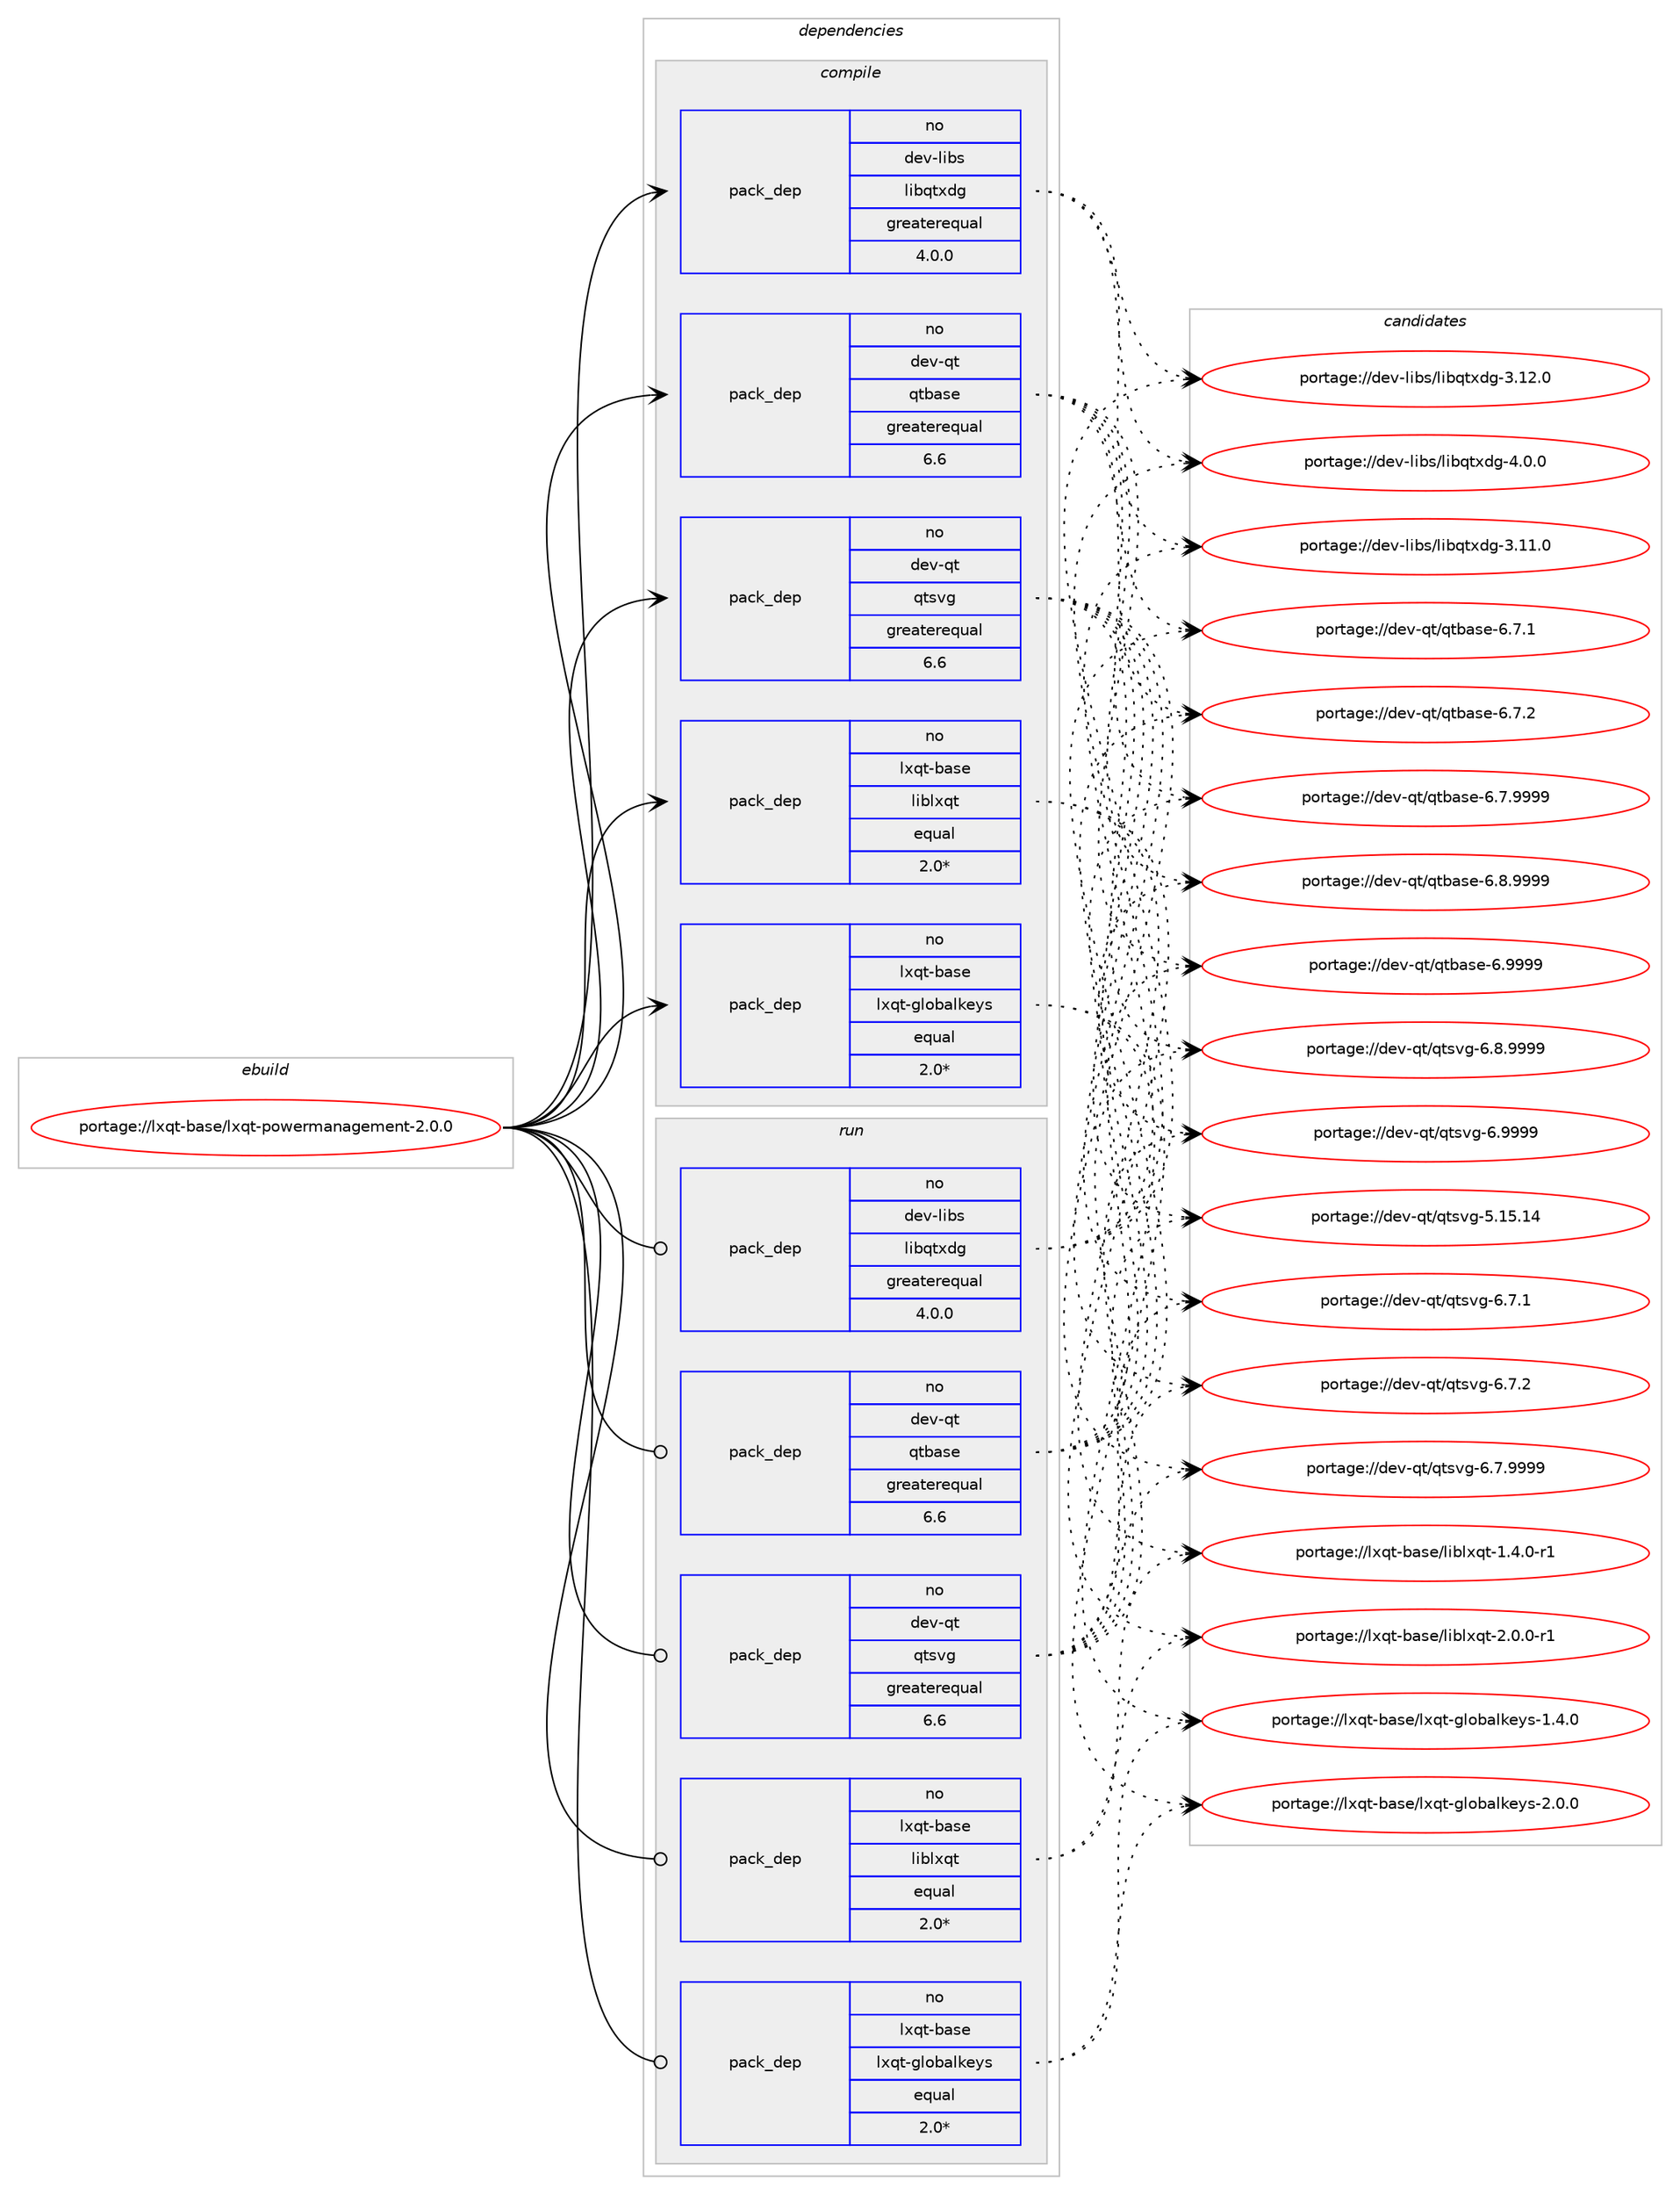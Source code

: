 digraph prolog {

# *************
# Graph options
# *************

newrank=true;
concentrate=true;
compound=true;
graph [rankdir=LR,fontname=Helvetica,fontsize=10,ranksep=1.5];#, ranksep=2.5, nodesep=0.2];
edge  [arrowhead=vee];
node  [fontname=Helvetica,fontsize=10];

# **********
# The ebuild
# **********

subgraph cluster_leftcol {
color=gray;
rank=same;
label=<<i>ebuild</i>>;
id [label="portage://lxqt-base/lxqt-powermanagement-2.0.0", color=red, width=4, href="../lxqt-base/lxqt-powermanagement-2.0.0.svg"];
}

# ****************
# The dependencies
# ****************

subgraph cluster_midcol {
color=gray;
label=<<i>dependencies</i>>;
subgraph cluster_compile {
fillcolor="#eeeeee";
style=filled;
label=<<i>compile</i>>;
subgraph pack74729 {
dependency144203 [label=<<TABLE BORDER="0" CELLBORDER="1" CELLSPACING="0" CELLPADDING="4" WIDTH="220"><TR><TD ROWSPAN="6" CELLPADDING="30">pack_dep</TD></TR><TR><TD WIDTH="110">no</TD></TR><TR><TD>dev-libs</TD></TR><TR><TD>libqtxdg</TD></TR><TR><TD>greaterequal</TD></TR><TR><TD>4.0.0</TD></TR></TABLE>>, shape=none, color=blue];
}
id:e -> dependency144203:w [weight=20,style="solid",arrowhead="vee"];
subgraph pack74730 {
dependency144204 [label=<<TABLE BORDER="0" CELLBORDER="1" CELLSPACING="0" CELLPADDING="4" WIDTH="220"><TR><TD ROWSPAN="6" CELLPADDING="30">pack_dep</TD></TR><TR><TD WIDTH="110">no</TD></TR><TR><TD>dev-qt</TD></TR><TR><TD>qtbase</TD></TR><TR><TD>greaterequal</TD></TR><TR><TD>6.6</TD></TR></TABLE>>, shape=none, color=blue];
}
id:e -> dependency144204:w [weight=20,style="solid",arrowhead="vee"];
subgraph pack74731 {
dependency144205 [label=<<TABLE BORDER="0" CELLBORDER="1" CELLSPACING="0" CELLPADDING="4" WIDTH="220"><TR><TD ROWSPAN="6" CELLPADDING="30">pack_dep</TD></TR><TR><TD WIDTH="110">no</TD></TR><TR><TD>dev-qt</TD></TR><TR><TD>qtsvg</TD></TR><TR><TD>greaterequal</TD></TR><TR><TD>6.6</TD></TR></TABLE>>, shape=none, color=blue];
}
id:e -> dependency144205:w [weight=20,style="solid",arrowhead="vee"];
# *** BEGIN UNKNOWN DEPENDENCY TYPE (TODO) ***
# id -> package_dependency(portage://lxqt-base/lxqt-powermanagement-2.0.0,install,no,kde-frameworks,kidletime,none,[,,],[slot(6)],[])
# *** END UNKNOWN DEPENDENCY TYPE (TODO) ***

# *** BEGIN UNKNOWN DEPENDENCY TYPE (TODO) ***
# id -> package_dependency(portage://lxqt-base/lxqt-powermanagement-2.0.0,install,no,kde-frameworks,kwindowsystem,none,[,,],[slot(6)],[])
# *** END UNKNOWN DEPENDENCY TYPE (TODO) ***

# *** BEGIN UNKNOWN DEPENDENCY TYPE (TODO) ***
# id -> package_dependency(portage://lxqt-base/lxqt-powermanagement-2.0.0,install,no,kde-frameworks,solid,none,[,,],[slot(6)],[])
# *** END UNKNOWN DEPENDENCY TYPE (TODO) ***

subgraph pack74732 {
dependency144206 [label=<<TABLE BORDER="0" CELLBORDER="1" CELLSPACING="0" CELLPADDING="4" WIDTH="220"><TR><TD ROWSPAN="6" CELLPADDING="30">pack_dep</TD></TR><TR><TD WIDTH="110">no</TD></TR><TR><TD>lxqt-base</TD></TR><TR><TD>liblxqt</TD></TR><TR><TD>equal</TD></TR><TR><TD>2.0*</TD></TR></TABLE>>, shape=none, color=blue];
}
id:e -> dependency144206:w [weight=20,style="solid",arrowhead="vee"];
subgraph pack74733 {
dependency144207 [label=<<TABLE BORDER="0" CELLBORDER="1" CELLSPACING="0" CELLPADDING="4" WIDTH="220"><TR><TD ROWSPAN="6" CELLPADDING="30">pack_dep</TD></TR><TR><TD WIDTH="110">no</TD></TR><TR><TD>lxqt-base</TD></TR><TR><TD>lxqt-globalkeys</TD></TR><TR><TD>equal</TD></TR><TR><TD>2.0*</TD></TR></TABLE>>, shape=none, color=blue];
}
id:e -> dependency144207:w [weight=20,style="solid",arrowhead="vee"];
# *** BEGIN UNKNOWN DEPENDENCY TYPE (TODO) ***
# id -> package_dependency(portage://lxqt-base/lxqt-powermanagement-2.0.0,install,no,sys-power,upower,none,[,,],[],[])
# *** END UNKNOWN DEPENDENCY TYPE (TODO) ***

}
subgraph cluster_compileandrun {
fillcolor="#eeeeee";
style=filled;
label=<<i>compile and run</i>>;
}
subgraph cluster_run {
fillcolor="#eeeeee";
style=filled;
label=<<i>run</i>>;
subgraph pack74734 {
dependency144208 [label=<<TABLE BORDER="0" CELLBORDER="1" CELLSPACING="0" CELLPADDING="4" WIDTH="220"><TR><TD ROWSPAN="6" CELLPADDING="30">pack_dep</TD></TR><TR><TD WIDTH="110">no</TD></TR><TR><TD>dev-libs</TD></TR><TR><TD>libqtxdg</TD></TR><TR><TD>greaterequal</TD></TR><TR><TD>4.0.0</TD></TR></TABLE>>, shape=none, color=blue];
}
id:e -> dependency144208:w [weight=20,style="solid",arrowhead="odot"];
subgraph pack74735 {
dependency144209 [label=<<TABLE BORDER="0" CELLBORDER="1" CELLSPACING="0" CELLPADDING="4" WIDTH="220"><TR><TD ROWSPAN="6" CELLPADDING="30">pack_dep</TD></TR><TR><TD WIDTH="110">no</TD></TR><TR><TD>dev-qt</TD></TR><TR><TD>qtbase</TD></TR><TR><TD>greaterequal</TD></TR><TR><TD>6.6</TD></TR></TABLE>>, shape=none, color=blue];
}
id:e -> dependency144209:w [weight=20,style="solid",arrowhead="odot"];
subgraph pack74736 {
dependency144210 [label=<<TABLE BORDER="0" CELLBORDER="1" CELLSPACING="0" CELLPADDING="4" WIDTH="220"><TR><TD ROWSPAN="6" CELLPADDING="30">pack_dep</TD></TR><TR><TD WIDTH="110">no</TD></TR><TR><TD>dev-qt</TD></TR><TR><TD>qtsvg</TD></TR><TR><TD>greaterequal</TD></TR><TR><TD>6.6</TD></TR></TABLE>>, shape=none, color=blue];
}
id:e -> dependency144210:w [weight=20,style="solid",arrowhead="odot"];
# *** BEGIN UNKNOWN DEPENDENCY TYPE (TODO) ***
# id -> package_dependency(portage://lxqt-base/lxqt-powermanagement-2.0.0,run,no,kde-frameworks,kidletime,none,[,,],[slot(6)],[])
# *** END UNKNOWN DEPENDENCY TYPE (TODO) ***

# *** BEGIN UNKNOWN DEPENDENCY TYPE (TODO) ***
# id -> package_dependency(portage://lxqt-base/lxqt-powermanagement-2.0.0,run,no,kde-frameworks,kwindowsystem,none,[,,],[slot(6)],[])
# *** END UNKNOWN DEPENDENCY TYPE (TODO) ***

# *** BEGIN UNKNOWN DEPENDENCY TYPE (TODO) ***
# id -> package_dependency(portage://lxqt-base/lxqt-powermanagement-2.0.0,run,no,kde-frameworks,solid,none,[,,],[slot(6)],[])
# *** END UNKNOWN DEPENDENCY TYPE (TODO) ***

subgraph pack74737 {
dependency144211 [label=<<TABLE BORDER="0" CELLBORDER="1" CELLSPACING="0" CELLPADDING="4" WIDTH="220"><TR><TD ROWSPAN="6" CELLPADDING="30">pack_dep</TD></TR><TR><TD WIDTH="110">no</TD></TR><TR><TD>lxqt-base</TD></TR><TR><TD>liblxqt</TD></TR><TR><TD>equal</TD></TR><TR><TD>2.0*</TD></TR></TABLE>>, shape=none, color=blue];
}
id:e -> dependency144211:w [weight=20,style="solid",arrowhead="odot"];
subgraph pack74738 {
dependency144212 [label=<<TABLE BORDER="0" CELLBORDER="1" CELLSPACING="0" CELLPADDING="4" WIDTH="220"><TR><TD ROWSPAN="6" CELLPADDING="30">pack_dep</TD></TR><TR><TD WIDTH="110">no</TD></TR><TR><TD>lxqt-base</TD></TR><TR><TD>lxqt-globalkeys</TD></TR><TR><TD>equal</TD></TR><TR><TD>2.0*</TD></TR></TABLE>>, shape=none, color=blue];
}
id:e -> dependency144212:w [weight=20,style="solid",arrowhead="odot"];
# *** BEGIN UNKNOWN DEPENDENCY TYPE (TODO) ***
# id -> package_dependency(portage://lxqt-base/lxqt-powermanagement-2.0.0,run,no,sys-power,upower,none,[,,],[],[])
# *** END UNKNOWN DEPENDENCY TYPE (TODO) ***

}
}

# **************
# The candidates
# **************

subgraph cluster_choices {
rank=same;
color=gray;
label=<<i>candidates</i>>;

subgraph choice74729 {
color=black;
nodesep=1;
choice1001011184510810598115471081059811311612010010345514649494648 [label="portage://dev-libs/libqtxdg-3.11.0", color=red, width=4,href="../dev-libs/libqtxdg-3.11.0.svg"];
choice1001011184510810598115471081059811311612010010345514649504648 [label="portage://dev-libs/libqtxdg-3.12.0", color=red, width=4,href="../dev-libs/libqtxdg-3.12.0.svg"];
choice10010111845108105981154710810598113116120100103455246484648 [label="portage://dev-libs/libqtxdg-4.0.0", color=red, width=4,href="../dev-libs/libqtxdg-4.0.0.svg"];
dependency144203:e -> choice1001011184510810598115471081059811311612010010345514649494648:w [style=dotted,weight="100"];
dependency144203:e -> choice1001011184510810598115471081059811311612010010345514649504648:w [style=dotted,weight="100"];
dependency144203:e -> choice10010111845108105981154710810598113116120100103455246484648:w [style=dotted,weight="100"];
}
subgraph choice74730 {
color=black;
nodesep=1;
choice10010111845113116471131169897115101455446554649 [label="portage://dev-qt/qtbase-6.7.1", color=red, width=4,href="../dev-qt/qtbase-6.7.1.svg"];
choice10010111845113116471131169897115101455446554650 [label="portage://dev-qt/qtbase-6.7.2", color=red, width=4,href="../dev-qt/qtbase-6.7.2.svg"];
choice10010111845113116471131169897115101455446554657575757 [label="portage://dev-qt/qtbase-6.7.9999", color=red, width=4,href="../dev-qt/qtbase-6.7.9999.svg"];
choice10010111845113116471131169897115101455446564657575757 [label="portage://dev-qt/qtbase-6.8.9999", color=red, width=4,href="../dev-qt/qtbase-6.8.9999.svg"];
choice1001011184511311647113116989711510145544657575757 [label="portage://dev-qt/qtbase-6.9999", color=red, width=4,href="../dev-qt/qtbase-6.9999.svg"];
dependency144204:e -> choice10010111845113116471131169897115101455446554649:w [style=dotted,weight="100"];
dependency144204:e -> choice10010111845113116471131169897115101455446554650:w [style=dotted,weight="100"];
dependency144204:e -> choice10010111845113116471131169897115101455446554657575757:w [style=dotted,weight="100"];
dependency144204:e -> choice10010111845113116471131169897115101455446564657575757:w [style=dotted,weight="100"];
dependency144204:e -> choice1001011184511311647113116989711510145544657575757:w [style=dotted,weight="100"];
}
subgraph choice74731 {
color=black;
nodesep=1;
choice10010111845113116471131161151181034553464953464952 [label="portage://dev-qt/qtsvg-5.15.14", color=red, width=4,href="../dev-qt/qtsvg-5.15.14.svg"];
choice1001011184511311647113116115118103455446554649 [label="portage://dev-qt/qtsvg-6.7.1", color=red, width=4,href="../dev-qt/qtsvg-6.7.1.svg"];
choice1001011184511311647113116115118103455446554650 [label="portage://dev-qt/qtsvg-6.7.2", color=red, width=4,href="../dev-qt/qtsvg-6.7.2.svg"];
choice1001011184511311647113116115118103455446554657575757 [label="portage://dev-qt/qtsvg-6.7.9999", color=red, width=4,href="../dev-qt/qtsvg-6.7.9999.svg"];
choice1001011184511311647113116115118103455446564657575757 [label="portage://dev-qt/qtsvg-6.8.9999", color=red, width=4,href="../dev-qt/qtsvg-6.8.9999.svg"];
choice100101118451131164711311611511810345544657575757 [label="portage://dev-qt/qtsvg-6.9999", color=red, width=4,href="../dev-qt/qtsvg-6.9999.svg"];
dependency144205:e -> choice10010111845113116471131161151181034553464953464952:w [style=dotted,weight="100"];
dependency144205:e -> choice1001011184511311647113116115118103455446554649:w [style=dotted,weight="100"];
dependency144205:e -> choice1001011184511311647113116115118103455446554650:w [style=dotted,weight="100"];
dependency144205:e -> choice1001011184511311647113116115118103455446554657575757:w [style=dotted,weight="100"];
dependency144205:e -> choice1001011184511311647113116115118103455446564657575757:w [style=dotted,weight="100"];
dependency144205:e -> choice100101118451131164711311611511810345544657575757:w [style=dotted,weight="100"];
}
subgraph choice74732 {
color=black;
nodesep=1;
choice10812011311645989711510147108105981081201131164549465246484511449 [label="portage://lxqt-base/liblxqt-1.4.0-r1", color=red, width=4,href="../lxqt-base/liblxqt-1.4.0-r1.svg"];
choice10812011311645989711510147108105981081201131164550464846484511449 [label="portage://lxqt-base/liblxqt-2.0.0-r1", color=red, width=4,href="../lxqt-base/liblxqt-2.0.0-r1.svg"];
dependency144206:e -> choice10812011311645989711510147108105981081201131164549465246484511449:w [style=dotted,weight="100"];
dependency144206:e -> choice10812011311645989711510147108105981081201131164550464846484511449:w [style=dotted,weight="100"];
}
subgraph choice74733 {
color=black;
nodesep=1;
choice10812011311645989711510147108120113116451031081119897108107101121115454946524648 [label="portage://lxqt-base/lxqt-globalkeys-1.4.0", color=red, width=4,href="../lxqt-base/lxqt-globalkeys-1.4.0.svg"];
choice10812011311645989711510147108120113116451031081119897108107101121115455046484648 [label="portage://lxqt-base/lxqt-globalkeys-2.0.0", color=red, width=4,href="../lxqt-base/lxqt-globalkeys-2.0.0.svg"];
dependency144207:e -> choice10812011311645989711510147108120113116451031081119897108107101121115454946524648:w [style=dotted,weight="100"];
dependency144207:e -> choice10812011311645989711510147108120113116451031081119897108107101121115455046484648:w [style=dotted,weight="100"];
}
subgraph choice74734 {
color=black;
nodesep=1;
choice1001011184510810598115471081059811311612010010345514649494648 [label="portage://dev-libs/libqtxdg-3.11.0", color=red, width=4,href="../dev-libs/libqtxdg-3.11.0.svg"];
choice1001011184510810598115471081059811311612010010345514649504648 [label="portage://dev-libs/libqtxdg-3.12.0", color=red, width=4,href="../dev-libs/libqtxdg-3.12.0.svg"];
choice10010111845108105981154710810598113116120100103455246484648 [label="portage://dev-libs/libqtxdg-4.0.0", color=red, width=4,href="../dev-libs/libqtxdg-4.0.0.svg"];
dependency144208:e -> choice1001011184510810598115471081059811311612010010345514649494648:w [style=dotted,weight="100"];
dependency144208:e -> choice1001011184510810598115471081059811311612010010345514649504648:w [style=dotted,weight="100"];
dependency144208:e -> choice10010111845108105981154710810598113116120100103455246484648:w [style=dotted,weight="100"];
}
subgraph choice74735 {
color=black;
nodesep=1;
choice10010111845113116471131169897115101455446554649 [label="portage://dev-qt/qtbase-6.7.1", color=red, width=4,href="../dev-qt/qtbase-6.7.1.svg"];
choice10010111845113116471131169897115101455446554650 [label="portage://dev-qt/qtbase-6.7.2", color=red, width=4,href="../dev-qt/qtbase-6.7.2.svg"];
choice10010111845113116471131169897115101455446554657575757 [label="portage://dev-qt/qtbase-6.7.9999", color=red, width=4,href="../dev-qt/qtbase-6.7.9999.svg"];
choice10010111845113116471131169897115101455446564657575757 [label="portage://dev-qt/qtbase-6.8.9999", color=red, width=4,href="../dev-qt/qtbase-6.8.9999.svg"];
choice1001011184511311647113116989711510145544657575757 [label="portage://dev-qt/qtbase-6.9999", color=red, width=4,href="../dev-qt/qtbase-6.9999.svg"];
dependency144209:e -> choice10010111845113116471131169897115101455446554649:w [style=dotted,weight="100"];
dependency144209:e -> choice10010111845113116471131169897115101455446554650:w [style=dotted,weight="100"];
dependency144209:e -> choice10010111845113116471131169897115101455446554657575757:w [style=dotted,weight="100"];
dependency144209:e -> choice10010111845113116471131169897115101455446564657575757:w [style=dotted,weight="100"];
dependency144209:e -> choice1001011184511311647113116989711510145544657575757:w [style=dotted,weight="100"];
}
subgraph choice74736 {
color=black;
nodesep=1;
choice10010111845113116471131161151181034553464953464952 [label="portage://dev-qt/qtsvg-5.15.14", color=red, width=4,href="../dev-qt/qtsvg-5.15.14.svg"];
choice1001011184511311647113116115118103455446554649 [label="portage://dev-qt/qtsvg-6.7.1", color=red, width=4,href="../dev-qt/qtsvg-6.7.1.svg"];
choice1001011184511311647113116115118103455446554650 [label="portage://dev-qt/qtsvg-6.7.2", color=red, width=4,href="../dev-qt/qtsvg-6.7.2.svg"];
choice1001011184511311647113116115118103455446554657575757 [label="portage://dev-qt/qtsvg-6.7.9999", color=red, width=4,href="../dev-qt/qtsvg-6.7.9999.svg"];
choice1001011184511311647113116115118103455446564657575757 [label="portage://dev-qt/qtsvg-6.8.9999", color=red, width=4,href="../dev-qt/qtsvg-6.8.9999.svg"];
choice100101118451131164711311611511810345544657575757 [label="portage://dev-qt/qtsvg-6.9999", color=red, width=4,href="../dev-qt/qtsvg-6.9999.svg"];
dependency144210:e -> choice10010111845113116471131161151181034553464953464952:w [style=dotted,weight="100"];
dependency144210:e -> choice1001011184511311647113116115118103455446554649:w [style=dotted,weight="100"];
dependency144210:e -> choice1001011184511311647113116115118103455446554650:w [style=dotted,weight="100"];
dependency144210:e -> choice1001011184511311647113116115118103455446554657575757:w [style=dotted,weight="100"];
dependency144210:e -> choice1001011184511311647113116115118103455446564657575757:w [style=dotted,weight="100"];
dependency144210:e -> choice100101118451131164711311611511810345544657575757:w [style=dotted,weight="100"];
}
subgraph choice74737 {
color=black;
nodesep=1;
choice10812011311645989711510147108105981081201131164549465246484511449 [label="portage://lxqt-base/liblxqt-1.4.0-r1", color=red, width=4,href="../lxqt-base/liblxqt-1.4.0-r1.svg"];
choice10812011311645989711510147108105981081201131164550464846484511449 [label="portage://lxqt-base/liblxqt-2.0.0-r1", color=red, width=4,href="../lxqt-base/liblxqt-2.0.0-r1.svg"];
dependency144211:e -> choice10812011311645989711510147108105981081201131164549465246484511449:w [style=dotted,weight="100"];
dependency144211:e -> choice10812011311645989711510147108105981081201131164550464846484511449:w [style=dotted,weight="100"];
}
subgraph choice74738 {
color=black;
nodesep=1;
choice10812011311645989711510147108120113116451031081119897108107101121115454946524648 [label="portage://lxqt-base/lxqt-globalkeys-1.4.0", color=red, width=4,href="../lxqt-base/lxqt-globalkeys-1.4.0.svg"];
choice10812011311645989711510147108120113116451031081119897108107101121115455046484648 [label="portage://lxqt-base/lxqt-globalkeys-2.0.0", color=red, width=4,href="../lxqt-base/lxqt-globalkeys-2.0.0.svg"];
dependency144212:e -> choice10812011311645989711510147108120113116451031081119897108107101121115454946524648:w [style=dotted,weight="100"];
dependency144212:e -> choice10812011311645989711510147108120113116451031081119897108107101121115455046484648:w [style=dotted,weight="100"];
}
}

}
